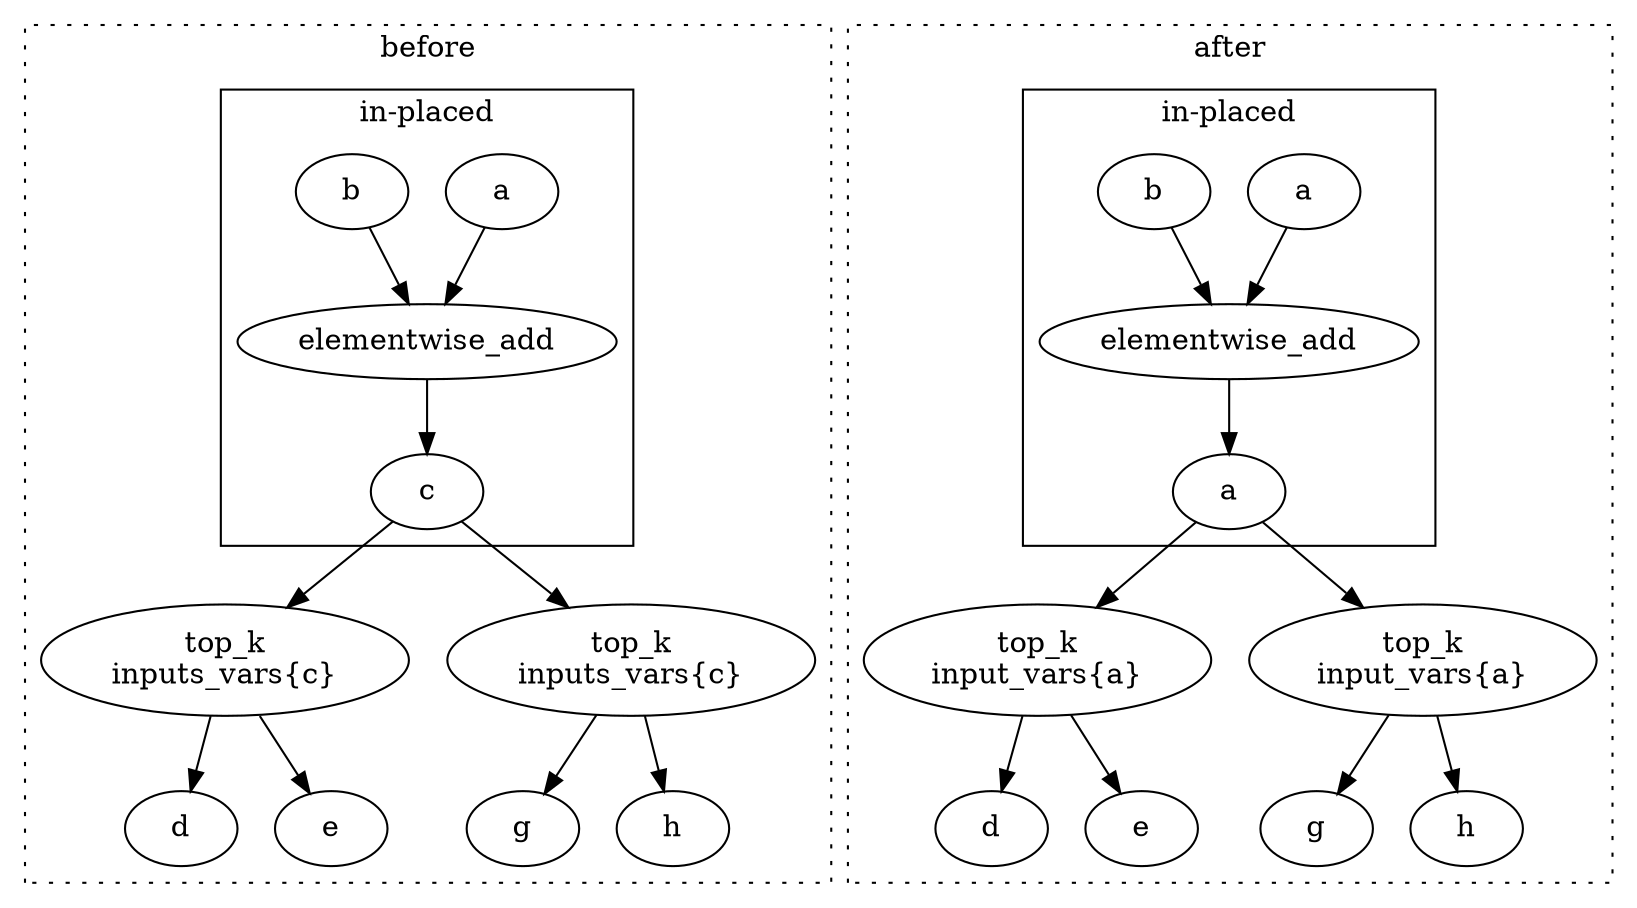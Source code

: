 digraph G {
subgraph cluster_before {
  label="before"
  style=dotted
  op1[label="elementwise_add"]
  op2[label="top_k\ninputs_vars{c}"]
  op3[label="top_k\ninputs_vars{c}"]
  
  
  c[label="c"]
  
  subgraph cluster_0 {
  style=solid
  label="in-placed"
  a -> op1
  b-> op1
  op1 -> c
  }
  
  
  c -> op2
  c -> op3 
  
  op2 -> d
  op2 -> e
  op3 -> g
  op3 -> h
}
subgraph cluster_after {
  label="after"
  style=dotted
  op1b[label="elementwise_add"]
  op2b[label="top_k\ninput_vars{a}"]
  op3b[label="top_k\ninput_vars{a}"]
  
  
  cb[label="a"]
  ab[label="a"]
  bb[label="b"]
  db[label="d"]
  eb[label="e"]
  gb[label="g"]
  hb[label="h"]
  
  subgraph cluster_0b {
  style=solid
  label="in-placed"
  ab -> op1b
  bb-> op1b
  op1b -> cb
  }
  
  
  cb -> op2b
  cb -> op3b 
  
  op2b -> db
  op2b -> eb
  op3b -> gb
  op3b -> hb
}

}
